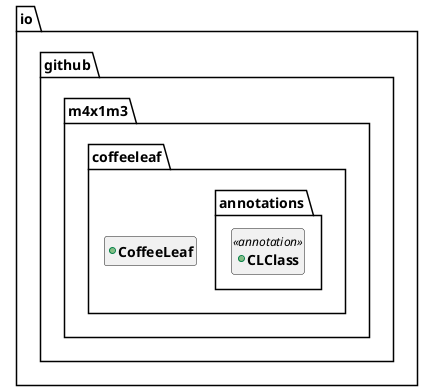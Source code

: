 '
' Copyright 2021 Maxime "M4x1m3" FRIESS
' 
' This file is part of CoffeeLeaf.
'
' CoffeeLeaf is free software: you can redistribute it and/or modify
' it under the terms of the GNU Lesser General Public License as published by
' the Free Software Foundation, either version 3 of the License, or
' (at your option) any later version.
'
' CoffeeLeaf is distributed in the hope that it will be useful,
' but WITHOUT ANY WARRANTY; without even the implied warranty of
' MERCHANTABILITY or FITNESS FOR A PARTICULAR PURPOSE.  See the
' GNU Lesser General Public License for more details.
'
' You should have received a copy of the GNU Lesser General Public License
' along with CoffeeLeaf.  If not, see <https://www.gnu.org/licenses/>.

@startuml
'https://plantuml.com/sequence-diagram
skinparam classFontStyle Bold
skinparam style strictuml

hide empty members

package io.github.m4x1m3.coffeeleaf {
package io.github.m4x1m3.coffeeleaf.annotations {
+annotation CLClass <<annotation>> {
}
}
+class CoffeeLeaf {
}
}



@enduml
